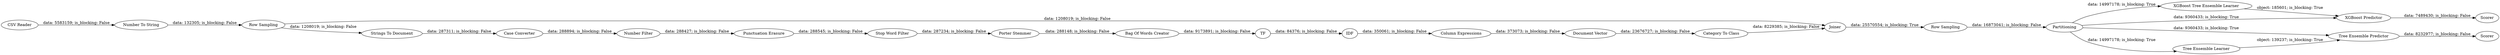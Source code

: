 digraph {
	"8435728707350733960_15" [label=TF]
	"8435728707350733960_27" [label="XGBoost Tree Ensemble Learner"]
	"8435728707350733960_29" [label=Scorer]
	"8435728707350733960_14" [label="Bag Of Words Creator"]
	"8435728707350733960_22" [label="Row Sampling"]
	"8435728707350733960_24" [label="Tree Ensemble Learner"]
	"8435728707350733960_26" [label=Scorer]
	"8435728707350733960_25" [label="Tree Ensemble Predictor"]
	"8435728707350733960_2" [label="CSV Reader"]
	"8435728707350733960_10" [label="Punctuation Erasure"]
	"8435728707350733960_23" [label=Partitioning]
	"8435728707350733960_12" [label="Porter Stemmer"]
	"8435728707350733960_8" [label="Case Converter"]
	"8435728707350733960_11" [label="Stop Word Filter"]
	"8435728707350733960_18" [label="Document Vector"]
	"8435728707350733960_17" [label="Column Expressions"]
	"8435728707350733960_4" [label="Number To String"]
	"8435728707350733960_9" [label="Number Filter"]
	"8435728707350733960_21" [label=Joiner]
	"8435728707350733960_5" [label="Row Sampling"]
	"8435728707350733960_28" [label="XGBoost Predictor"]
	"8435728707350733960_19" [label="Category To Class"]
	"8435728707350733960_6" [label="Strings To Document"]
	"8435728707350733960_16" [label=IDF]
	"8435728707350733960_4" -> "8435728707350733960_5" [label="data: 132305; is_blocking: False"]
	"8435728707350733960_22" -> "8435728707350733960_23" [label="data: 16873041; is_blocking: False"]
	"8435728707350733960_2" -> "8435728707350733960_4" [label="data: 5583159; is_blocking: False"]
	"8435728707350733960_24" -> "8435728707350733960_25" [label="object: 139237; is_blocking: True"]
	"8435728707350733960_5" -> "8435728707350733960_21" [label="data: 1208019; is_blocking: False"]
	"8435728707350733960_6" -> "8435728707350733960_8" [label="data: 287311; is_blocking: False"]
	"8435728707350733960_8" -> "8435728707350733960_9" [label="data: 288894; is_blocking: False"]
	"8435728707350733960_10" -> "8435728707350733960_11" [label="data: 288545; is_blocking: False"]
	"8435728707350733960_16" -> "8435728707350733960_17" [label="data: 350061; is_blocking: False"]
	"8435728707350733960_28" -> "8435728707350733960_29" [label="data: 7489430; is_blocking: False"]
	"8435728707350733960_23" -> "8435728707350733960_24" [label="data: 14997178; is_blocking: True"]
	"8435728707350733960_27" -> "8435728707350733960_28" [label="object: 185601; is_blocking: True"]
	"8435728707350733960_11" -> "8435728707350733960_12" [label="data: 287234; is_blocking: False"]
	"8435728707350733960_18" -> "8435728707350733960_19" [label="data: 23676727; is_blocking: False"]
	"8435728707350733960_9" -> "8435728707350733960_10" [label="data: 288427; is_blocking: False"]
	"8435728707350733960_21" -> "8435728707350733960_22" [label="data: 25570554; is_blocking: True"]
	"8435728707350733960_15" -> "8435728707350733960_16" [label="data: 84376; is_blocking: False"]
	"8435728707350733960_5" -> "8435728707350733960_6" [label="data: 1208019; is_blocking: False"]
	"8435728707350733960_14" -> "8435728707350733960_15" [label="data: 9173891; is_blocking: False"]
	"8435728707350733960_19" -> "8435728707350733960_21" [label="data: 8229385; is_blocking: False"]
	"8435728707350733960_23" -> "8435728707350733960_27" [label="data: 14997178; is_blocking: True"]
	"8435728707350733960_23" -> "8435728707350733960_25" [label="data: 9360433; is_blocking: True"]
	"8435728707350733960_23" -> "8435728707350733960_28" [label="data: 9360433; is_blocking: True"]
	"8435728707350733960_17" -> "8435728707350733960_18" [label="data: 373073; is_blocking: False"]
	"8435728707350733960_12" -> "8435728707350733960_14" [label="data: 288148; is_blocking: False"]
	"8435728707350733960_25" -> "8435728707350733960_26" [label="data: 8232977; is_blocking: False"]
	rankdir=LR
}
